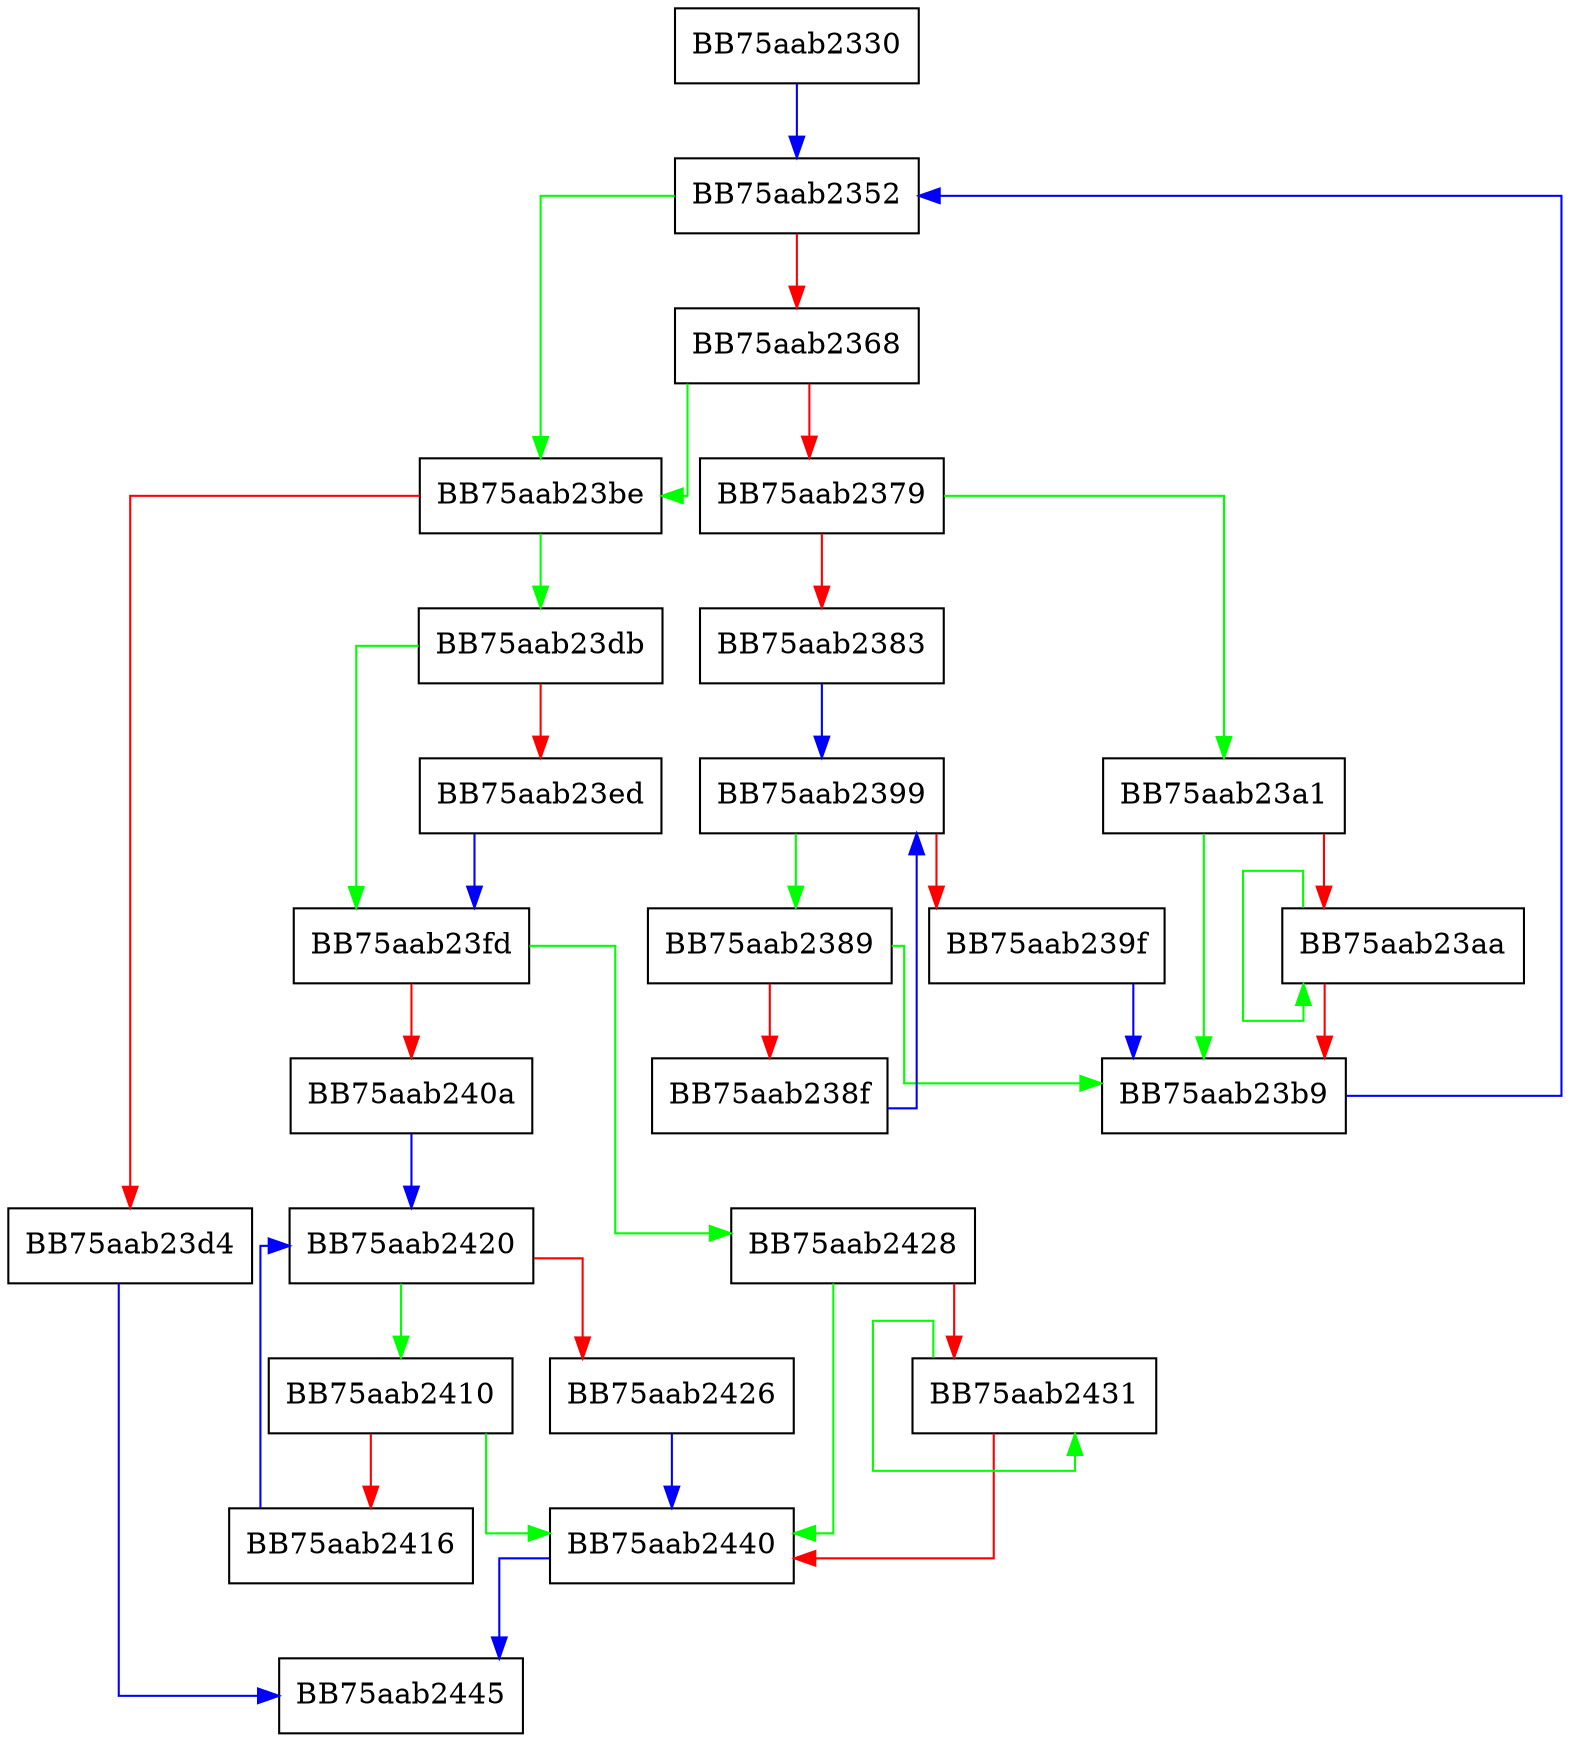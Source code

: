 digraph GetNextValueName {
  node [shape="box"];
  graph [splines=ortho];
  BB75aab2330 -> BB75aab2352 [color="blue"];
  BB75aab2352 -> BB75aab23be [color="green"];
  BB75aab2352 -> BB75aab2368 [color="red"];
  BB75aab2368 -> BB75aab23be [color="green"];
  BB75aab2368 -> BB75aab2379 [color="red"];
  BB75aab2379 -> BB75aab23a1 [color="green"];
  BB75aab2379 -> BB75aab2383 [color="red"];
  BB75aab2383 -> BB75aab2399 [color="blue"];
  BB75aab2389 -> BB75aab23b9 [color="green"];
  BB75aab2389 -> BB75aab238f [color="red"];
  BB75aab238f -> BB75aab2399 [color="blue"];
  BB75aab2399 -> BB75aab2389 [color="green"];
  BB75aab2399 -> BB75aab239f [color="red"];
  BB75aab239f -> BB75aab23b9 [color="blue"];
  BB75aab23a1 -> BB75aab23b9 [color="green"];
  BB75aab23a1 -> BB75aab23aa [color="red"];
  BB75aab23aa -> BB75aab23aa [color="green"];
  BB75aab23aa -> BB75aab23b9 [color="red"];
  BB75aab23b9 -> BB75aab2352 [color="blue"];
  BB75aab23be -> BB75aab23db [color="green"];
  BB75aab23be -> BB75aab23d4 [color="red"];
  BB75aab23d4 -> BB75aab2445 [color="blue"];
  BB75aab23db -> BB75aab23fd [color="green"];
  BB75aab23db -> BB75aab23ed [color="red"];
  BB75aab23ed -> BB75aab23fd [color="blue"];
  BB75aab23fd -> BB75aab2428 [color="green"];
  BB75aab23fd -> BB75aab240a [color="red"];
  BB75aab240a -> BB75aab2420 [color="blue"];
  BB75aab2410 -> BB75aab2440 [color="green"];
  BB75aab2410 -> BB75aab2416 [color="red"];
  BB75aab2416 -> BB75aab2420 [color="blue"];
  BB75aab2420 -> BB75aab2410 [color="green"];
  BB75aab2420 -> BB75aab2426 [color="red"];
  BB75aab2426 -> BB75aab2440 [color="blue"];
  BB75aab2428 -> BB75aab2440 [color="green"];
  BB75aab2428 -> BB75aab2431 [color="red"];
  BB75aab2431 -> BB75aab2431 [color="green"];
  BB75aab2431 -> BB75aab2440 [color="red"];
  BB75aab2440 -> BB75aab2445 [color="blue"];
}